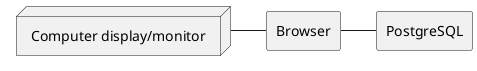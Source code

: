 @startuml
'https://plantuml.com/deployment-diagram

rectangle Browser
node "Computer display/monitor"
rectangle PostgreSQL

"Computer display/monitor" - Browser

Browser - PostgreSQL

@enduml